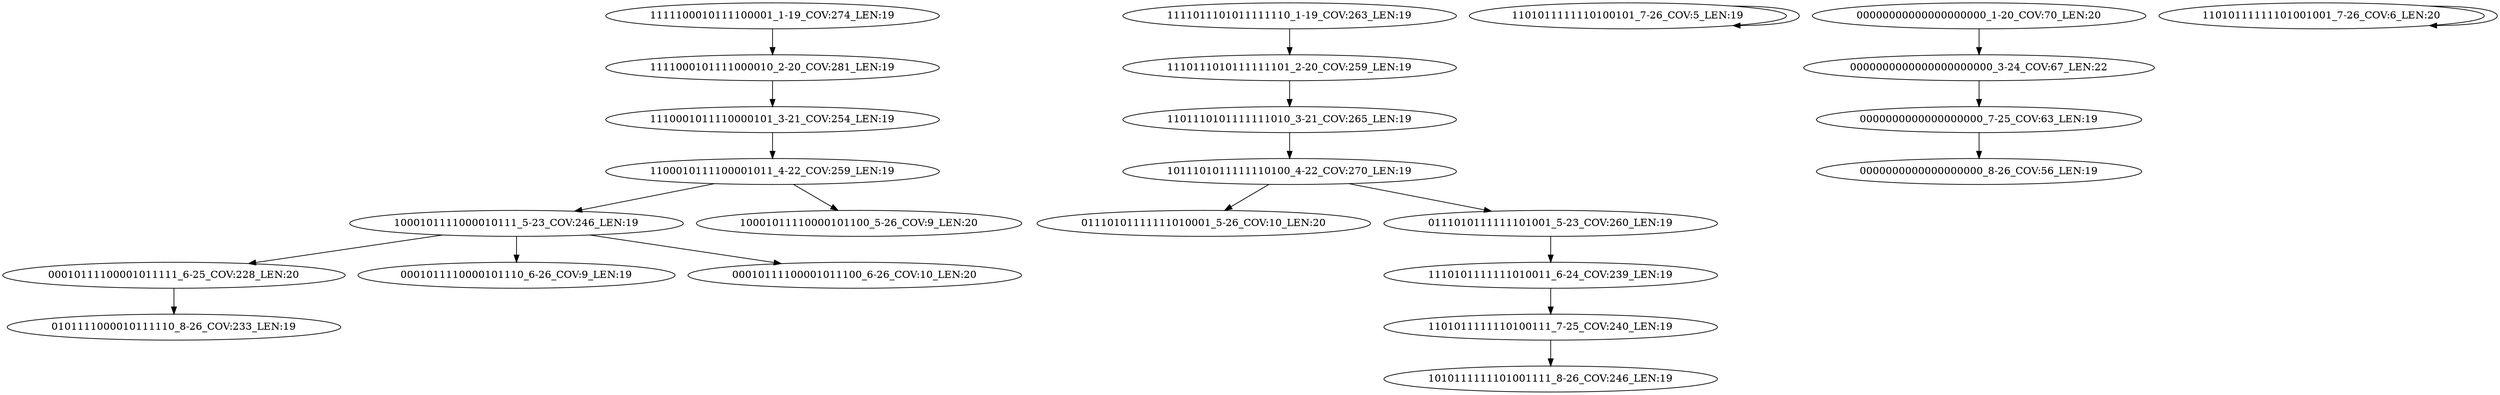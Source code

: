 digraph G {
    "1110001011110000101_3-21_COV:254_LEN:19" -> "1100010111100001011_4-22_COV:259_LEN:19";
    "1000101111000010111_5-23_COV:246_LEN:19" -> "00010111100001011111_6-25_COV:228_LEN:20";
    "1000101111000010111_5-23_COV:246_LEN:19" -> "0001011110000101110_6-26_COV:9_LEN:19";
    "1000101111000010111_5-23_COV:246_LEN:19" -> "00010111100001011100_6-26_COV:10_LEN:20";
    "1110111010111111101_2-20_COV:259_LEN:19" -> "1101110101111111010_3-21_COV:265_LEN:19";
    "00010111100001011111_6-25_COV:228_LEN:20" -> "0101111000010111110_8-26_COV:233_LEN:19";
    "1101011111110100101_7-26_COV:5_LEN:19" -> "1101011111110100101_7-26_COV:5_LEN:19";
    "1110101111111010011_6-24_COV:239_LEN:19" -> "1101011111110100111_7-25_COV:240_LEN:19";
    "0000000000000000000000_3-24_COV:67_LEN:22" -> "0000000000000000000_7-25_COV:63_LEN:19";
    "1101110101111111010_3-21_COV:265_LEN:19" -> "1011101011111110100_4-22_COV:270_LEN:19";
    "11010111111101001001_7-26_COV:6_LEN:20" -> "11010111111101001001_7-26_COV:6_LEN:20";
    "1111011101011111110_1-19_COV:263_LEN:19" -> "1110111010111111101_2-20_COV:259_LEN:19";
    "1011101011111110100_4-22_COV:270_LEN:19" -> "01110101111111010001_5-26_COV:10_LEN:20";
    "1011101011111110100_4-22_COV:270_LEN:19" -> "0111010111111101001_5-23_COV:260_LEN:19";
    "1111000101111000010_2-20_COV:281_LEN:19" -> "1110001011110000101_3-21_COV:254_LEN:19";
    "1111100010111100001_1-19_COV:274_LEN:19" -> "1111000101111000010_2-20_COV:281_LEN:19";
    "1100010111100001011_4-22_COV:259_LEN:19" -> "1000101111000010111_5-23_COV:246_LEN:19";
    "1100010111100001011_4-22_COV:259_LEN:19" -> "10001011110000101100_5-26_COV:9_LEN:20";
    "1101011111110100111_7-25_COV:240_LEN:19" -> "1010111111101001111_8-26_COV:246_LEN:19";
    "00000000000000000000_1-20_COV:70_LEN:20" -> "0000000000000000000000_3-24_COV:67_LEN:22";
    "0111010111111101001_5-23_COV:260_LEN:19" -> "1110101111111010011_6-24_COV:239_LEN:19";
    "0000000000000000000_7-25_COV:63_LEN:19" -> "0000000000000000000_8-26_COV:56_LEN:19";
}

